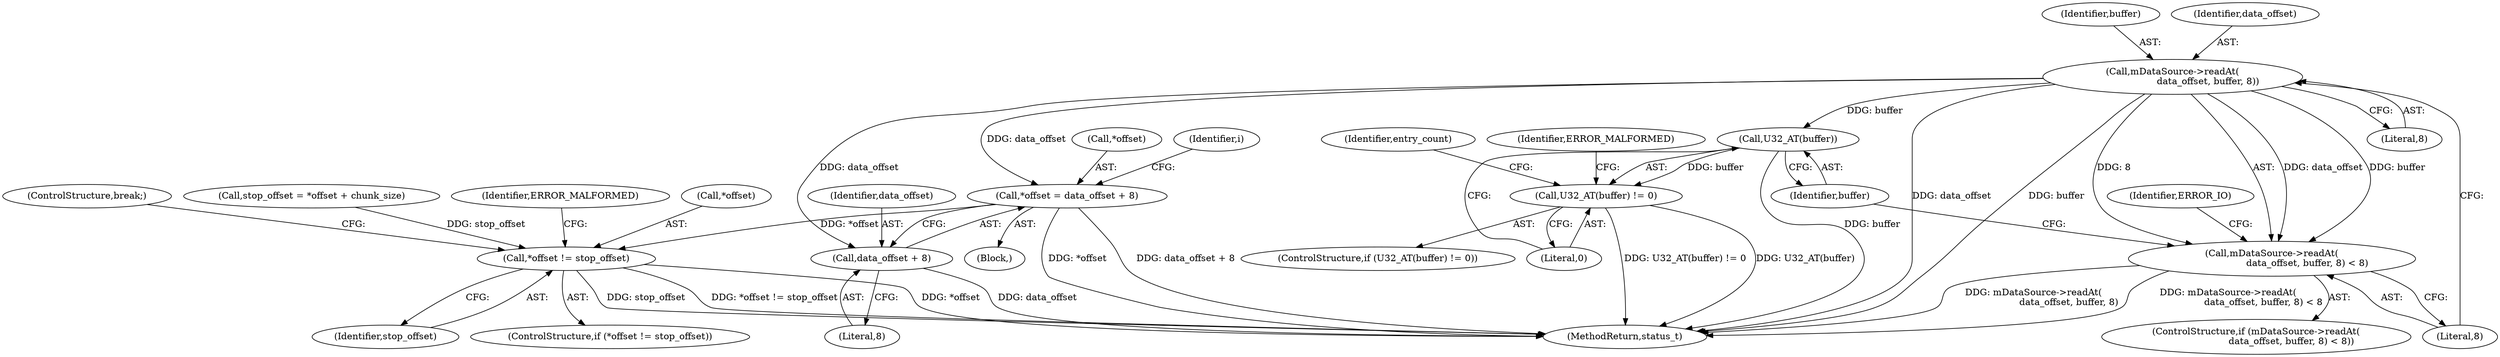 digraph "0_Android_2674a7218eaa3c87f2ee26d26da5b9170e10f859@API" {
"1001388" [label="(Call,mDataSource->readAt(\n                        data_offset, buffer, 8))"];
"1001387" [label="(Call,mDataSource->readAt(\n                        data_offset, buffer, 8) < 8)"];
"1001398" [label="(Call,U32_AT(buffer))"];
"1001397" [label="(Call,U32_AT(buffer) != 0)"];
"1001449" [label="(Call,*offset = data_offset + 8)"];
"1001482" [label="(Call,*offset != stop_offset)"];
"1001452" [label="(Call,data_offset + 8)"];
"1001458" [label="(Identifier,i)"];
"1001485" [label="(Identifier,stop_offset)"];
"1002927" [label="(MethodReturn,status_t)"];
"1001388" [label="(Call,mDataSource->readAt(\n                        data_offset, buffer, 8))"];
"1001399" [label="(Identifier,buffer)"];
"1001449" [label="(Call,*offset = data_offset + 8)"];
"1001395" [label="(Identifier,ERROR_IO)"];
"1001390" [label="(Identifier,buffer)"];
"1001452" [label="(Call,data_offset + 8)"];
"1001387" [label="(Call,mDataSource->readAt(\n                        data_offset, buffer, 8) < 8)"];
"1001400" [label="(Literal,0)"];
"1001389" [label="(Identifier,data_offset)"];
"1001398" [label="(Call,U32_AT(buffer))"];
"1001367" [label="(Block,)"];
"1001489" [label="(ControlStructure,break;)"];
"1001453" [label="(Identifier,data_offset)"];
"1001386" [label="(ControlStructure,if (mDataSource->readAt(\n                        data_offset, buffer, 8) < 8))"];
"1001481" [label="(ControlStructure,if (*offset != stop_offset))"];
"1001443" [label="(Call,stop_offset = *offset + chunk_size)"];
"1001396" [label="(ControlStructure,if (U32_AT(buffer) != 0))"];
"1001488" [label="(Identifier,ERROR_MALFORMED)"];
"1001397" [label="(Call,U32_AT(buffer) != 0)"];
"1001482" [label="(Call,*offset != stop_offset)"];
"1001483" [label="(Call,*offset)"];
"1001450" [label="(Call,*offset)"];
"1001391" [label="(Literal,8)"];
"1001406" [label="(Identifier,entry_count)"];
"1001454" [label="(Literal,8)"];
"1001403" [label="(Identifier,ERROR_MALFORMED)"];
"1001392" [label="(Literal,8)"];
"1001388" -> "1001387"  [label="AST: "];
"1001388" -> "1001391"  [label="CFG: "];
"1001389" -> "1001388"  [label="AST: "];
"1001390" -> "1001388"  [label="AST: "];
"1001391" -> "1001388"  [label="AST: "];
"1001392" -> "1001388"  [label="CFG: "];
"1001388" -> "1002927"  [label="DDG: data_offset"];
"1001388" -> "1002927"  [label="DDG: buffer"];
"1001388" -> "1001387"  [label="DDG: data_offset"];
"1001388" -> "1001387"  [label="DDG: buffer"];
"1001388" -> "1001387"  [label="DDG: 8"];
"1001388" -> "1001398"  [label="DDG: buffer"];
"1001388" -> "1001449"  [label="DDG: data_offset"];
"1001388" -> "1001452"  [label="DDG: data_offset"];
"1001387" -> "1001386"  [label="AST: "];
"1001387" -> "1001392"  [label="CFG: "];
"1001392" -> "1001387"  [label="AST: "];
"1001395" -> "1001387"  [label="CFG: "];
"1001399" -> "1001387"  [label="CFG: "];
"1001387" -> "1002927"  [label="DDG: mDataSource->readAt(\n                        data_offset, buffer, 8) < 8"];
"1001387" -> "1002927"  [label="DDG: mDataSource->readAt(\n                        data_offset, buffer, 8)"];
"1001398" -> "1001397"  [label="AST: "];
"1001398" -> "1001399"  [label="CFG: "];
"1001399" -> "1001398"  [label="AST: "];
"1001400" -> "1001398"  [label="CFG: "];
"1001398" -> "1002927"  [label="DDG: buffer"];
"1001398" -> "1001397"  [label="DDG: buffer"];
"1001397" -> "1001396"  [label="AST: "];
"1001397" -> "1001400"  [label="CFG: "];
"1001400" -> "1001397"  [label="AST: "];
"1001403" -> "1001397"  [label="CFG: "];
"1001406" -> "1001397"  [label="CFG: "];
"1001397" -> "1002927"  [label="DDG: U32_AT(buffer) != 0"];
"1001397" -> "1002927"  [label="DDG: U32_AT(buffer)"];
"1001449" -> "1001367"  [label="AST: "];
"1001449" -> "1001452"  [label="CFG: "];
"1001450" -> "1001449"  [label="AST: "];
"1001452" -> "1001449"  [label="AST: "];
"1001458" -> "1001449"  [label="CFG: "];
"1001449" -> "1002927"  [label="DDG: data_offset + 8"];
"1001449" -> "1002927"  [label="DDG: *offset"];
"1001449" -> "1001482"  [label="DDG: *offset"];
"1001482" -> "1001481"  [label="AST: "];
"1001482" -> "1001485"  [label="CFG: "];
"1001483" -> "1001482"  [label="AST: "];
"1001485" -> "1001482"  [label="AST: "];
"1001488" -> "1001482"  [label="CFG: "];
"1001489" -> "1001482"  [label="CFG: "];
"1001482" -> "1002927"  [label="DDG: *offset"];
"1001482" -> "1002927"  [label="DDG: stop_offset"];
"1001482" -> "1002927"  [label="DDG: *offset != stop_offset"];
"1001443" -> "1001482"  [label="DDG: stop_offset"];
"1001452" -> "1001454"  [label="CFG: "];
"1001453" -> "1001452"  [label="AST: "];
"1001454" -> "1001452"  [label="AST: "];
"1001452" -> "1002927"  [label="DDG: data_offset"];
}
